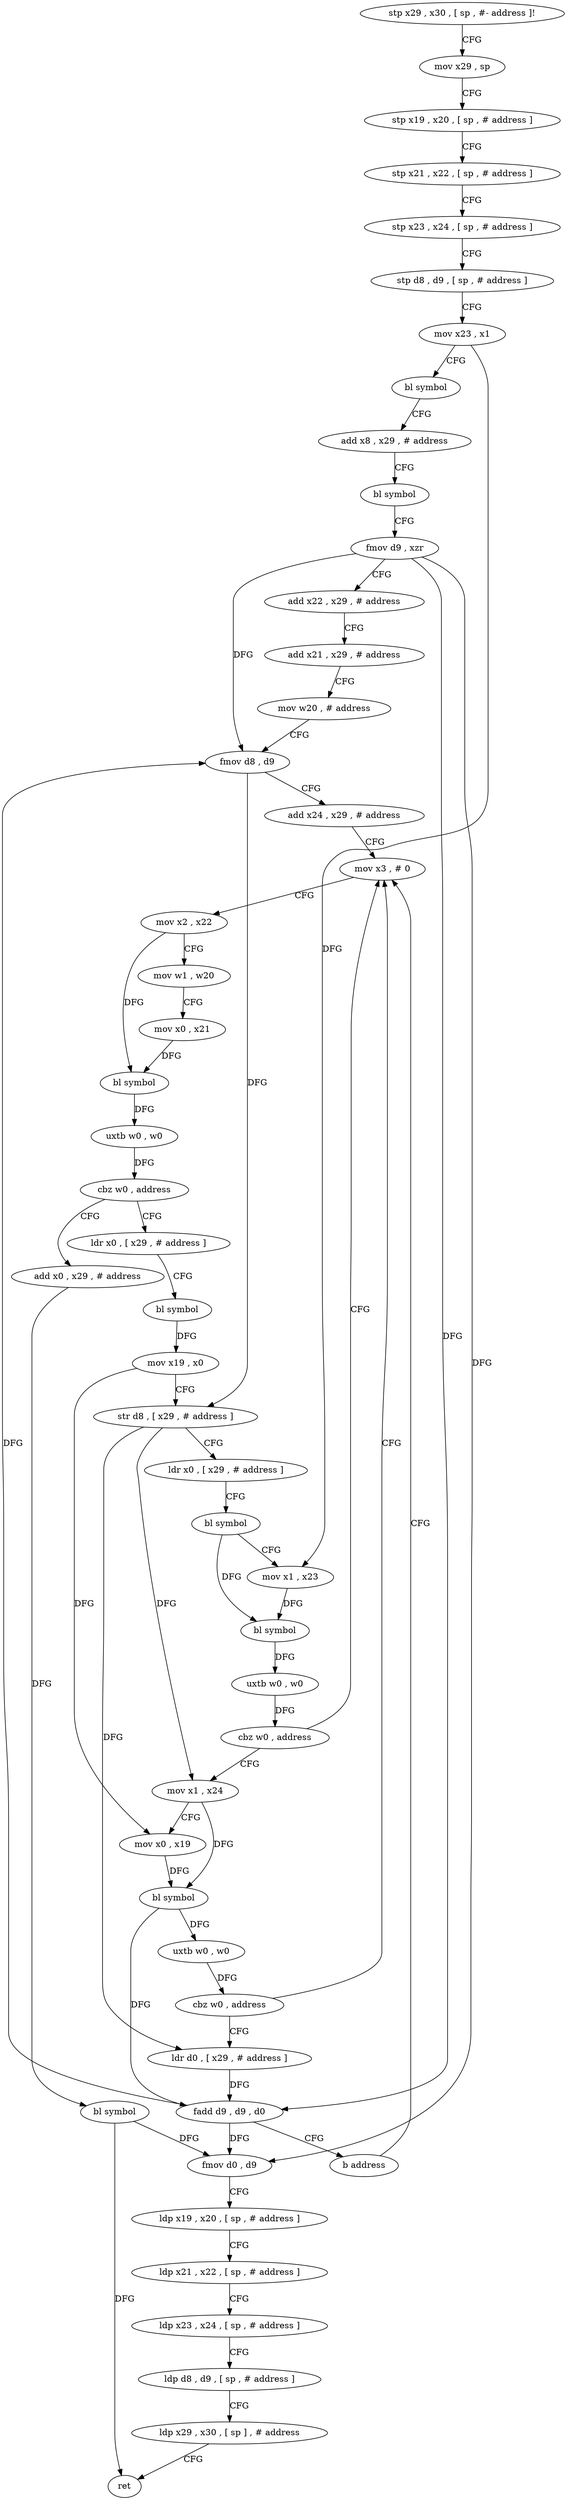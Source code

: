 digraph "func" {
"150264" [label = "stp x29 , x30 , [ sp , #- address ]!" ]
"150268" [label = "mov x29 , sp" ]
"150272" [label = "stp x19 , x20 , [ sp , # address ]" ]
"150276" [label = "stp x21 , x22 , [ sp , # address ]" ]
"150280" [label = "stp x23 , x24 , [ sp , # address ]" ]
"150284" [label = "stp d8 , d9 , [ sp , # address ]" ]
"150288" [label = "mov x23 , x1" ]
"150292" [label = "bl symbol" ]
"150296" [label = "add x8 , x29 , # address" ]
"150300" [label = "bl symbol" ]
"150304" [label = "fmov d9 , xzr" ]
"150308" [label = "add x22 , x29 , # address" ]
"150312" [label = "add x21 , x29 , # address" ]
"150316" [label = "mov w20 , # address" ]
"150320" [label = "fmov d8 , d9" ]
"150324" [label = "add x24 , x29 , # address" ]
"150328" [label = "mov x3 , # 0" ]
"150428" [label = "add x0 , x29 , # address" ]
"150432" [label = "bl symbol" ]
"150436" [label = "fmov d0 , d9" ]
"150440" [label = "ldp x19 , x20 , [ sp , # address ]" ]
"150444" [label = "ldp x21 , x22 , [ sp , # address ]" ]
"150448" [label = "ldp x23 , x24 , [ sp , # address ]" ]
"150452" [label = "ldp d8 , d9 , [ sp , # address ]" ]
"150456" [label = "ldp x29 , x30 , [ sp ] , # address" ]
"150460" [label = "ret" ]
"150356" [label = "ldr x0 , [ x29 , # address ]" ]
"150360" [label = "bl symbol" ]
"150364" [label = "mov x19 , x0" ]
"150368" [label = "str d8 , [ x29 , # address ]" ]
"150372" [label = "ldr x0 , [ x29 , # address ]" ]
"150376" [label = "bl symbol" ]
"150380" [label = "mov x1 , x23" ]
"150384" [label = "bl symbol" ]
"150388" [label = "uxtb w0 , w0" ]
"150392" [label = "cbz w0 , address" ]
"150396" [label = "mov x1 , x24" ]
"150332" [label = "mov x2 , x22" ]
"150336" [label = "mov w1 , w20" ]
"150340" [label = "mov x0 , x21" ]
"150344" [label = "bl symbol" ]
"150348" [label = "uxtb w0 , w0" ]
"150352" [label = "cbz w0 , address" ]
"150400" [label = "mov x0 , x19" ]
"150404" [label = "bl symbol" ]
"150408" [label = "uxtb w0 , w0" ]
"150412" [label = "cbz w0 , address" ]
"150416" [label = "ldr d0 , [ x29 , # address ]" ]
"150420" [label = "fadd d9 , d9 , d0" ]
"150424" [label = "b address" ]
"150264" -> "150268" [ label = "CFG" ]
"150268" -> "150272" [ label = "CFG" ]
"150272" -> "150276" [ label = "CFG" ]
"150276" -> "150280" [ label = "CFG" ]
"150280" -> "150284" [ label = "CFG" ]
"150284" -> "150288" [ label = "CFG" ]
"150288" -> "150292" [ label = "CFG" ]
"150288" -> "150380" [ label = "DFG" ]
"150292" -> "150296" [ label = "CFG" ]
"150296" -> "150300" [ label = "CFG" ]
"150300" -> "150304" [ label = "CFG" ]
"150304" -> "150308" [ label = "CFG" ]
"150304" -> "150320" [ label = "DFG" ]
"150304" -> "150436" [ label = "DFG" ]
"150304" -> "150420" [ label = "DFG" ]
"150308" -> "150312" [ label = "CFG" ]
"150312" -> "150316" [ label = "CFG" ]
"150316" -> "150320" [ label = "CFG" ]
"150320" -> "150324" [ label = "CFG" ]
"150320" -> "150368" [ label = "DFG" ]
"150324" -> "150328" [ label = "CFG" ]
"150328" -> "150332" [ label = "CFG" ]
"150428" -> "150432" [ label = "DFG" ]
"150432" -> "150436" [ label = "DFG" ]
"150432" -> "150460" [ label = "DFG" ]
"150436" -> "150440" [ label = "CFG" ]
"150440" -> "150444" [ label = "CFG" ]
"150444" -> "150448" [ label = "CFG" ]
"150448" -> "150452" [ label = "CFG" ]
"150452" -> "150456" [ label = "CFG" ]
"150456" -> "150460" [ label = "CFG" ]
"150356" -> "150360" [ label = "CFG" ]
"150360" -> "150364" [ label = "DFG" ]
"150364" -> "150368" [ label = "CFG" ]
"150364" -> "150400" [ label = "DFG" ]
"150368" -> "150372" [ label = "CFG" ]
"150368" -> "150416" [ label = "DFG" ]
"150368" -> "150396" [ label = "DFG" ]
"150372" -> "150376" [ label = "CFG" ]
"150376" -> "150380" [ label = "CFG" ]
"150376" -> "150384" [ label = "DFG" ]
"150380" -> "150384" [ label = "DFG" ]
"150384" -> "150388" [ label = "DFG" ]
"150388" -> "150392" [ label = "DFG" ]
"150392" -> "150328" [ label = "CFG" ]
"150392" -> "150396" [ label = "CFG" ]
"150396" -> "150400" [ label = "CFG" ]
"150396" -> "150404" [ label = "DFG" ]
"150332" -> "150336" [ label = "CFG" ]
"150332" -> "150344" [ label = "DFG" ]
"150336" -> "150340" [ label = "CFG" ]
"150340" -> "150344" [ label = "DFG" ]
"150344" -> "150348" [ label = "DFG" ]
"150348" -> "150352" [ label = "DFG" ]
"150352" -> "150428" [ label = "CFG" ]
"150352" -> "150356" [ label = "CFG" ]
"150400" -> "150404" [ label = "DFG" ]
"150404" -> "150408" [ label = "DFG" ]
"150404" -> "150420" [ label = "DFG" ]
"150408" -> "150412" [ label = "DFG" ]
"150412" -> "150328" [ label = "CFG" ]
"150412" -> "150416" [ label = "CFG" ]
"150416" -> "150420" [ label = "DFG" ]
"150420" -> "150424" [ label = "CFG" ]
"150420" -> "150320" [ label = "DFG" ]
"150420" -> "150436" [ label = "DFG" ]
"150424" -> "150328" [ label = "CFG" ]
}
